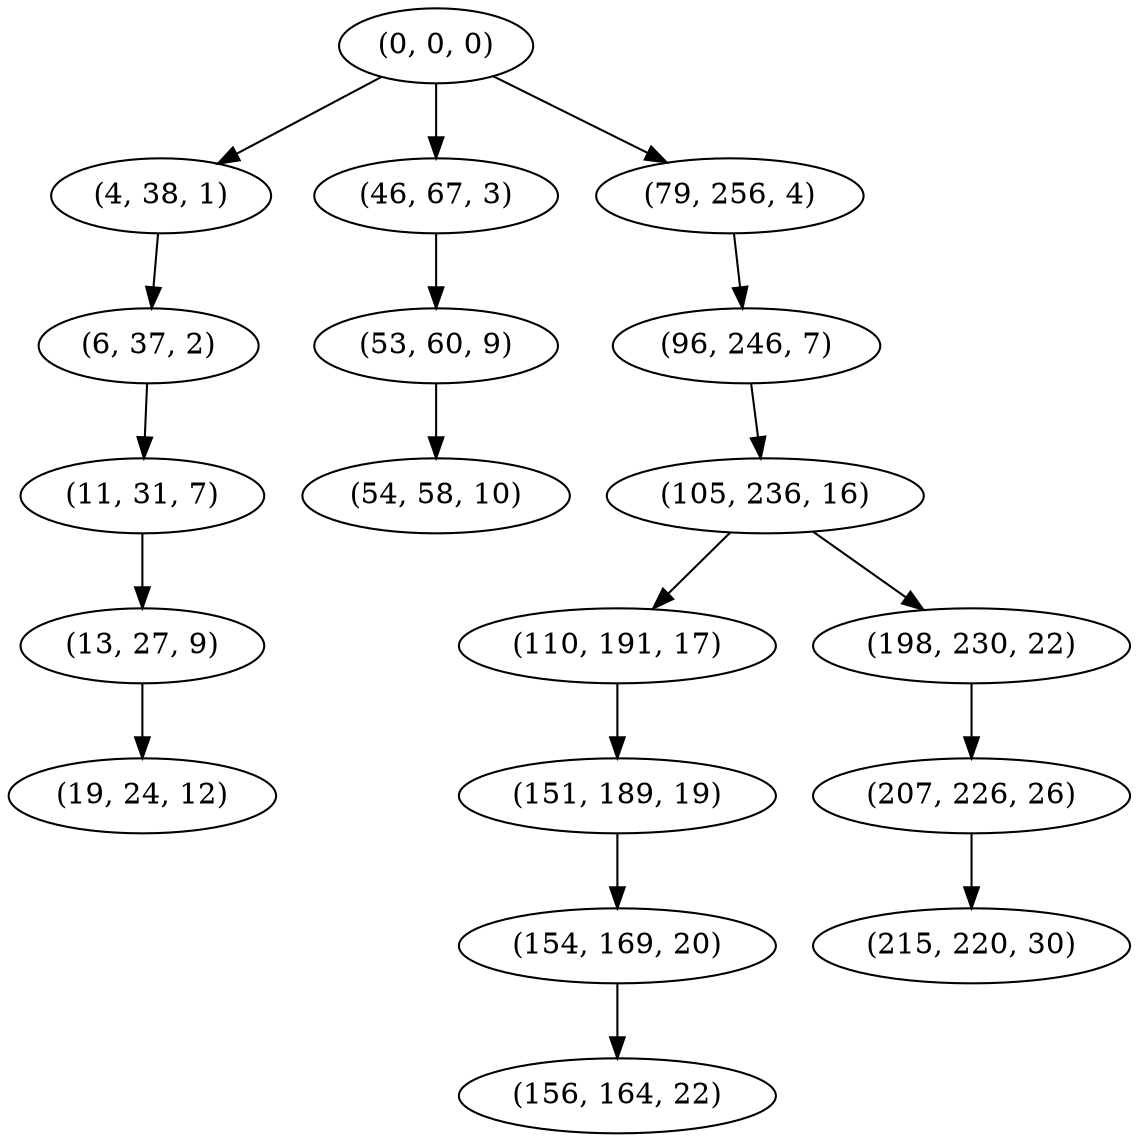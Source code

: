 digraph tree {
    "(0, 0, 0)";
    "(4, 38, 1)";
    "(6, 37, 2)";
    "(11, 31, 7)";
    "(13, 27, 9)";
    "(19, 24, 12)";
    "(46, 67, 3)";
    "(53, 60, 9)";
    "(54, 58, 10)";
    "(79, 256, 4)";
    "(96, 246, 7)";
    "(105, 236, 16)";
    "(110, 191, 17)";
    "(151, 189, 19)";
    "(154, 169, 20)";
    "(156, 164, 22)";
    "(198, 230, 22)";
    "(207, 226, 26)";
    "(215, 220, 30)";
    "(0, 0, 0)" -> "(4, 38, 1)";
    "(0, 0, 0)" -> "(46, 67, 3)";
    "(0, 0, 0)" -> "(79, 256, 4)";
    "(4, 38, 1)" -> "(6, 37, 2)";
    "(6, 37, 2)" -> "(11, 31, 7)";
    "(11, 31, 7)" -> "(13, 27, 9)";
    "(13, 27, 9)" -> "(19, 24, 12)";
    "(46, 67, 3)" -> "(53, 60, 9)";
    "(53, 60, 9)" -> "(54, 58, 10)";
    "(79, 256, 4)" -> "(96, 246, 7)";
    "(96, 246, 7)" -> "(105, 236, 16)";
    "(105, 236, 16)" -> "(110, 191, 17)";
    "(105, 236, 16)" -> "(198, 230, 22)";
    "(110, 191, 17)" -> "(151, 189, 19)";
    "(151, 189, 19)" -> "(154, 169, 20)";
    "(154, 169, 20)" -> "(156, 164, 22)";
    "(198, 230, 22)" -> "(207, 226, 26)";
    "(207, 226, 26)" -> "(215, 220, 30)";
}
